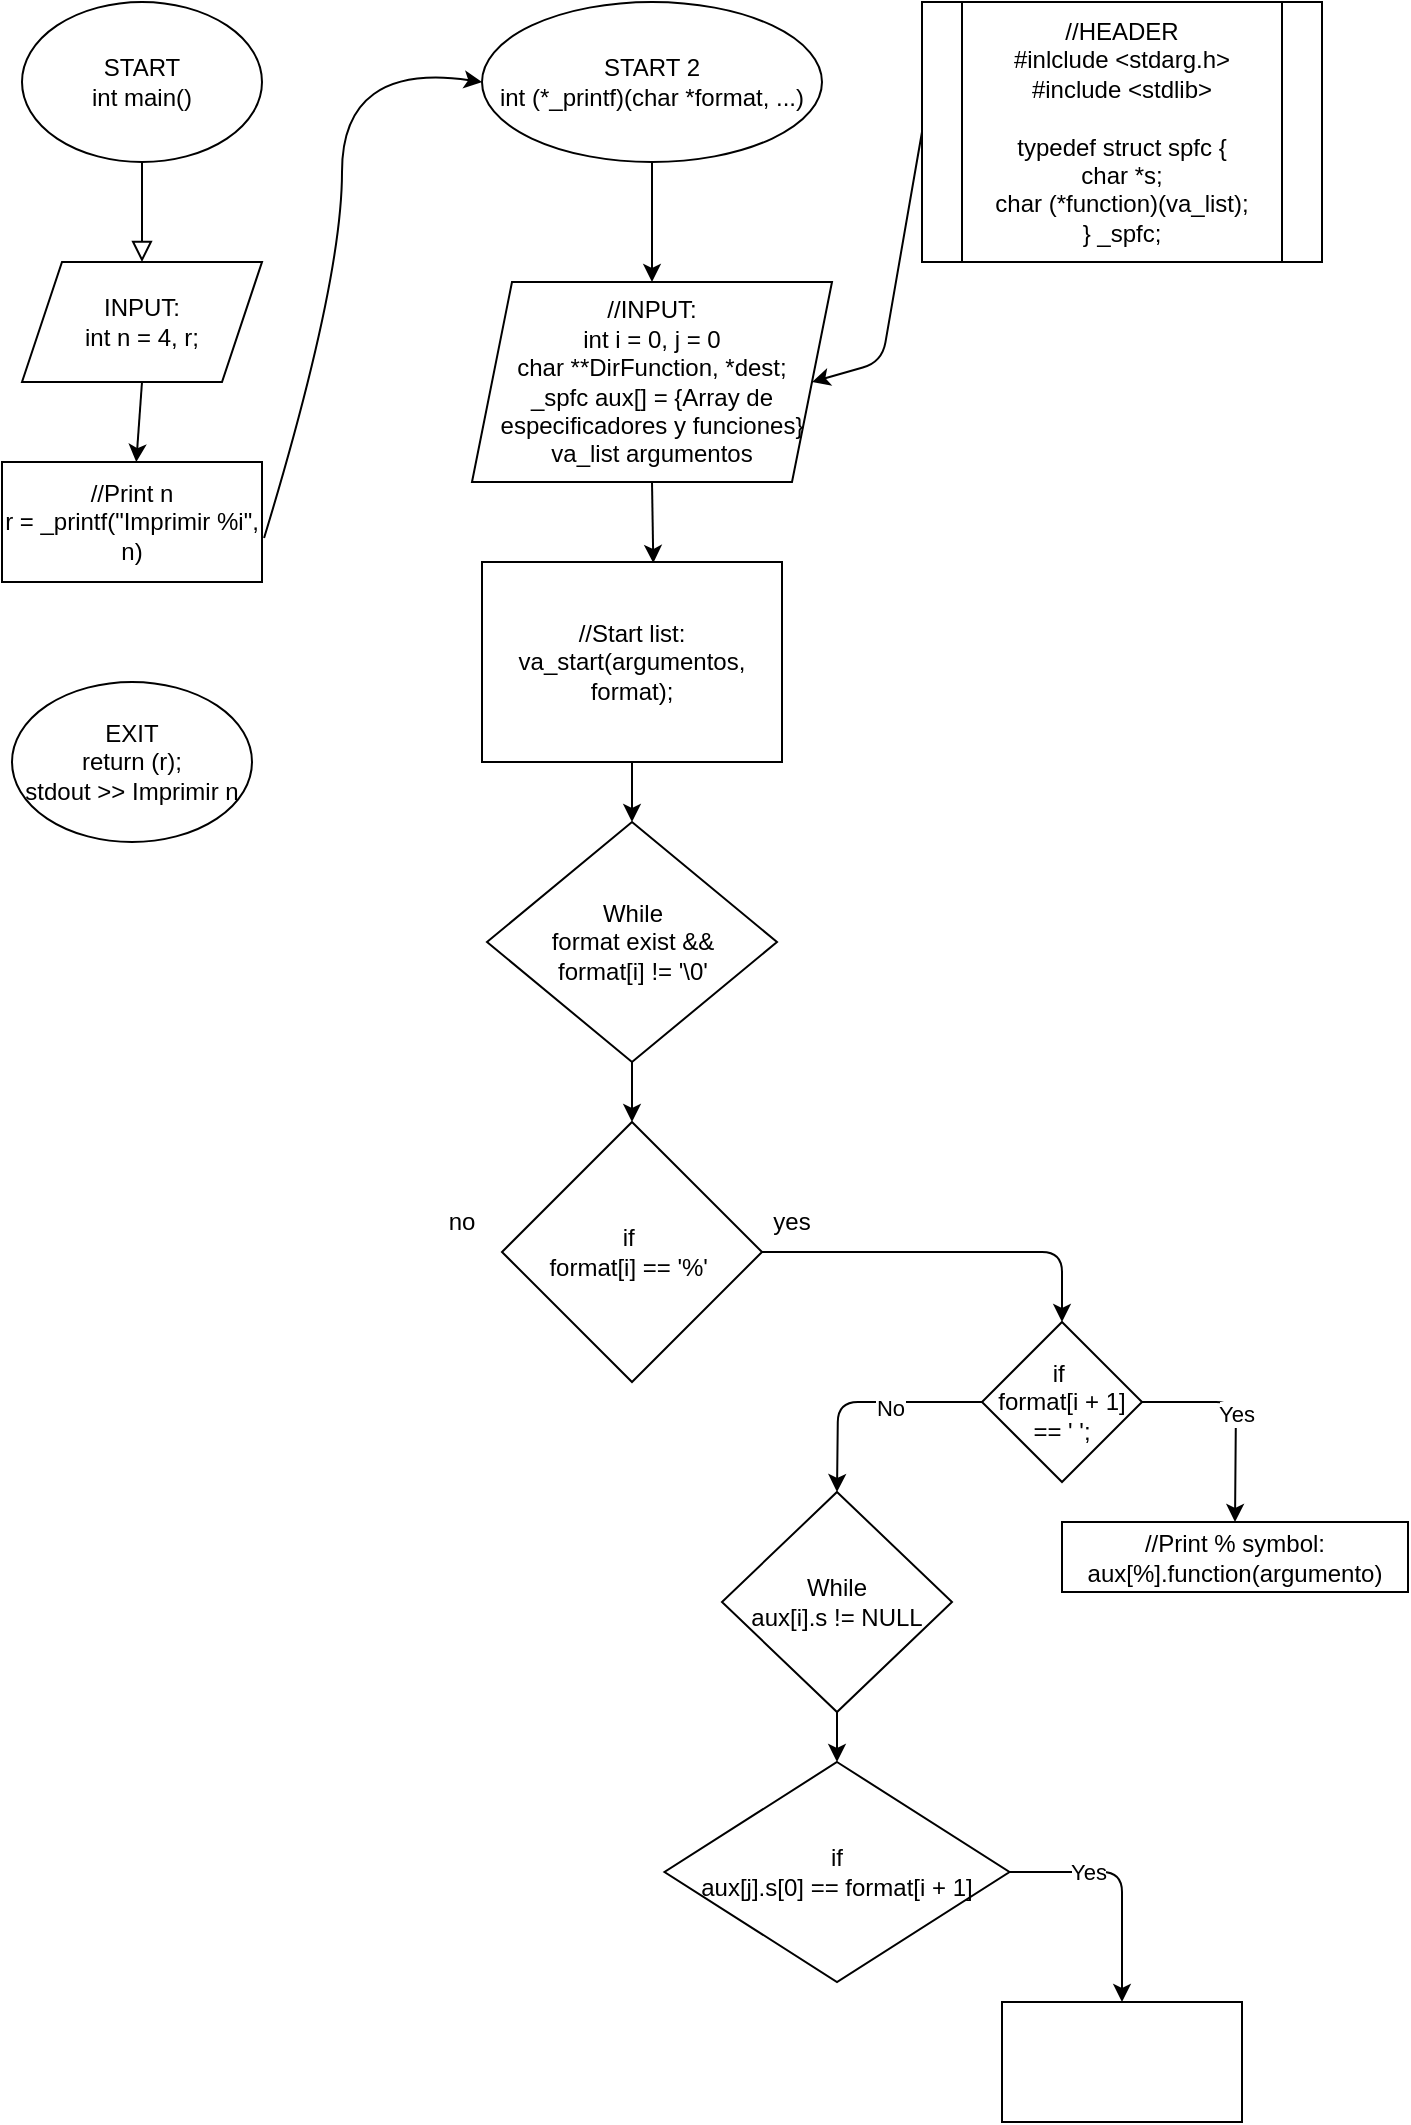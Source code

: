 <mxfile version="14.4.8" type="github">
  <diagram id="C5RBs43oDa-KdzZeNtuy" name="Page-1">
    <mxGraphModel dx="744" dy="402" grid="1" gridSize="10" guides="1" tooltips="1" connect="1" arrows="1" fold="1" page="1" pageScale="1" pageWidth="827" pageHeight="1169" math="0" shadow="0">
      <root>
        <mxCell id="WIyWlLk6GJQsqaUBKTNV-0" />
        <mxCell id="WIyWlLk6GJQsqaUBKTNV-1" parent="WIyWlLk6GJQsqaUBKTNV-0" />
        <mxCell id="WIyWlLk6GJQsqaUBKTNV-2" value="" style="rounded=0;html=1;jettySize=auto;orthogonalLoop=1;fontSize=11;endArrow=block;endFill=0;endSize=8;strokeWidth=1;shadow=0;labelBackgroundColor=none;edgeStyle=orthogonalEdgeStyle;" parent="WIyWlLk6GJQsqaUBKTNV-1" edge="1">
          <mxGeometry relative="1" as="geometry">
            <mxPoint x="220" y="120" as="sourcePoint" />
            <mxPoint x="220" y="170" as="targetPoint" />
          </mxGeometry>
        </mxCell>
        <mxCell id="i6oJfH5qEU1WSZamAp_1-0" value="START&lt;br&gt;int main()" style="ellipse;whiteSpace=wrap;html=1;" parent="WIyWlLk6GJQsqaUBKTNV-1" vertex="1">
          <mxGeometry x="160" y="40" width="120" height="80" as="geometry" />
        </mxCell>
        <mxCell id="i6oJfH5qEU1WSZamAp_1-1" value="INPUT:&lt;br&gt;int n = 4, r;" style="shape=parallelogram;perimeter=parallelogramPerimeter;whiteSpace=wrap;html=1;fixedSize=1;" parent="WIyWlLk6GJQsqaUBKTNV-1" vertex="1">
          <mxGeometry x="160" y="170" width="120" height="60" as="geometry" />
        </mxCell>
        <mxCell id="i6oJfH5qEU1WSZamAp_1-2" value="//Print n&lt;br&gt;r = _printf(&quot;Imprimir %i&quot;, n)" style="rounded=0;whiteSpace=wrap;html=1;" parent="WIyWlLk6GJQsqaUBKTNV-1" vertex="1">
          <mxGeometry x="150" y="270" width="130" height="60" as="geometry" />
        </mxCell>
        <mxCell id="i6oJfH5qEU1WSZamAp_1-3" value="" style="endArrow=classic;html=1;exitX=0.5;exitY=1;exitDx=0;exitDy=0;" parent="WIyWlLk6GJQsqaUBKTNV-1" source="i6oJfH5qEU1WSZamAp_1-1" target="i6oJfH5qEU1WSZamAp_1-2" edge="1">
          <mxGeometry width="50" height="50" relative="1" as="geometry">
            <mxPoint x="390" y="250" as="sourcePoint" />
            <mxPoint x="440" y="200" as="targetPoint" />
          </mxGeometry>
        </mxCell>
        <mxCell id="i6oJfH5qEU1WSZamAp_1-4" value="EXIT&lt;br&gt;return (r);&lt;br&gt;stdout &amp;gt;&amp;gt; Imprimir n&lt;br&gt;" style="ellipse;whiteSpace=wrap;html=1;" parent="WIyWlLk6GJQsqaUBKTNV-1" vertex="1">
          <mxGeometry x="155" y="380" width="120" height="80" as="geometry" />
        </mxCell>
        <mxCell id="i6oJfH5qEU1WSZamAp_1-6" value="START 2&lt;br&gt;int (*_printf)(char *format, ...)" style="ellipse;whiteSpace=wrap;html=1;" parent="WIyWlLk6GJQsqaUBKTNV-1" vertex="1">
          <mxGeometry x="390" y="40" width="170" height="80" as="geometry" />
        </mxCell>
        <mxCell id="i6oJfH5qEU1WSZamAp_1-7" value="" style="curved=1;endArrow=classic;html=1;exitX=1.008;exitY=0.633;exitDx=0;exitDy=0;exitPerimeter=0;entryX=0;entryY=0.5;entryDx=0;entryDy=0;" parent="WIyWlLk6GJQsqaUBKTNV-1" source="i6oJfH5qEU1WSZamAp_1-2" target="i6oJfH5qEU1WSZamAp_1-6" edge="1">
          <mxGeometry width="50" height="50" relative="1" as="geometry">
            <mxPoint x="390" y="250" as="sourcePoint" />
            <mxPoint x="440" y="200" as="targetPoint" />
            <Array as="points">
              <mxPoint x="320" y="180" />
              <mxPoint x="320" y="70" />
            </Array>
          </mxGeometry>
        </mxCell>
        <mxCell id="i6oJfH5qEU1WSZamAp_1-8" value="//HEADER&lt;br&gt;#inlclude &amp;lt;stdarg.h&amp;gt;&lt;br&gt;#include &amp;lt;stdlib&amp;gt;&lt;br&gt;&lt;br&gt;typedef struct spfc {&lt;br&gt;char *s;&lt;br&gt;char (*function)(va_list);&lt;br&gt;} _spfc;&lt;br&gt;" style="shape=process;whiteSpace=wrap;html=1;backgroundOutline=1;" parent="WIyWlLk6GJQsqaUBKTNV-1" vertex="1">
          <mxGeometry x="610" y="40" width="200" height="130" as="geometry" />
        </mxCell>
        <mxCell id="4PaeI9r5oIh6R_P9bAO4-3" value="//INPUT:&lt;br&gt;int i = 0, j = 0&lt;br&gt;char **DirFunction, *dest;&lt;br&gt;_spfc aux[] = {Array de especificadores y funciones}&lt;br&gt;va_list argumentos" style="shape=parallelogram;perimeter=parallelogramPerimeter;whiteSpace=wrap;html=1;fixedSize=1;" vertex="1" parent="WIyWlLk6GJQsqaUBKTNV-1">
          <mxGeometry x="385" y="180" width="180" height="100" as="geometry" />
        </mxCell>
        <mxCell id="4PaeI9r5oIh6R_P9bAO4-4" value="" style="endArrow=classic;html=1;exitX=0.5;exitY=1;exitDx=0;exitDy=0;entryX=0.5;entryY=0;entryDx=0;entryDy=0;" edge="1" parent="WIyWlLk6GJQsqaUBKTNV-1" source="i6oJfH5qEU1WSZamAp_1-6" target="4PaeI9r5oIh6R_P9bAO4-3">
          <mxGeometry width="50" height="50" relative="1" as="geometry">
            <mxPoint x="480" y="160" as="sourcePoint" />
            <mxPoint x="530" y="110" as="targetPoint" />
          </mxGeometry>
        </mxCell>
        <mxCell id="4PaeI9r5oIh6R_P9bAO4-5" value="" style="endArrow=classic;html=1;exitX=0;exitY=0.5;exitDx=0;exitDy=0;entryX=1;entryY=0.5;entryDx=0;entryDy=0;" edge="1" parent="WIyWlLk6GJQsqaUBKTNV-1" source="i6oJfH5qEU1WSZamAp_1-8" target="4PaeI9r5oIh6R_P9bAO4-3">
          <mxGeometry width="50" height="50" relative="1" as="geometry">
            <mxPoint x="520" y="250" as="sourcePoint" />
            <mxPoint x="570" y="200" as="targetPoint" />
            <Array as="points">
              <mxPoint x="590" y="220" />
            </Array>
          </mxGeometry>
        </mxCell>
        <mxCell id="4PaeI9r5oIh6R_P9bAO4-8" value="//Start list:&lt;br&gt;va_start(argumentos, format);" style="rounded=0;whiteSpace=wrap;html=1;" vertex="1" parent="WIyWlLk6GJQsqaUBKTNV-1">
          <mxGeometry x="390" y="320" width="150" height="100" as="geometry" />
        </mxCell>
        <mxCell id="4PaeI9r5oIh6R_P9bAO4-11" value="" style="endArrow=classic;html=1;exitX=0.5;exitY=1;exitDx=0;exitDy=0;entryX=0.571;entryY=0.005;entryDx=0;entryDy=0;entryPerimeter=0;" edge="1" parent="WIyWlLk6GJQsqaUBKTNV-1" source="4PaeI9r5oIh6R_P9bAO4-3" target="4PaeI9r5oIh6R_P9bAO4-8">
          <mxGeometry width="50" height="50" relative="1" as="geometry">
            <mxPoint x="430" y="320" as="sourcePoint" />
            <mxPoint x="510" y="300" as="targetPoint" />
          </mxGeometry>
        </mxCell>
        <mxCell id="4PaeI9r5oIh6R_P9bAO4-13" value="While&lt;br&gt;format exist &amp;amp;&amp;amp;&lt;br&gt;format[i] != &#39;\0&#39;" style="rhombus;whiteSpace=wrap;html=1;" vertex="1" parent="WIyWlLk6GJQsqaUBKTNV-1">
          <mxGeometry x="392.5" y="450" width="145" height="120" as="geometry" />
        </mxCell>
        <mxCell id="4PaeI9r5oIh6R_P9bAO4-17" value="" style="endArrow=classic;html=1;entryX=0.5;entryY=0;entryDx=0;entryDy=0;exitX=0.5;exitY=1;exitDx=0;exitDy=0;" edge="1" parent="WIyWlLk6GJQsqaUBKTNV-1" source="4PaeI9r5oIh6R_P9bAO4-8" target="4PaeI9r5oIh6R_P9bAO4-13">
          <mxGeometry width="50" height="50" relative="1" as="geometry">
            <mxPoint x="430" y="490" as="sourcePoint" />
            <mxPoint x="480" y="440" as="targetPoint" />
          </mxGeometry>
        </mxCell>
        <mxCell id="4PaeI9r5oIh6R_P9bAO4-18" value="if&amp;nbsp;&lt;br&gt;format[i] == &#39;%&#39;&amp;nbsp;" style="rhombus;whiteSpace=wrap;html=1;" vertex="1" parent="WIyWlLk6GJQsqaUBKTNV-1">
          <mxGeometry x="400" y="600" width="130" height="130" as="geometry" />
        </mxCell>
        <mxCell id="4PaeI9r5oIh6R_P9bAO4-19" value="" style="endArrow=classic;html=1;entryX=0.5;entryY=0;entryDx=0;entryDy=0;exitX=0.5;exitY=1;exitDx=0;exitDy=0;" edge="1" parent="WIyWlLk6GJQsqaUBKTNV-1" source="4PaeI9r5oIh6R_P9bAO4-13" target="4PaeI9r5oIh6R_P9bAO4-18">
          <mxGeometry width="50" height="50" relative="1" as="geometry">
            <mxPoint x="430" y="570" as="sourcePoint" />
            <mxPoint x="480" y="520" as="targetPoint" />
          </mxGeometry>
        </mxCell>
        <mxCell id="4PaeI9r5oIh6R_P9bAO4-20" value="yes" style="text;html=1;strokeColor=none;fillColor=none;align=center;verticalAlign=middle;whiteSpace=wrap;rounded=0;" vertex="1" parent="WIyWlLk6GJQsqaUBKTNV-1">
          <mxGeometry x="525" y="640" width="40" height="20" as="geometry" />
        </mxCell>
        <mxCell id="4PaeI9r5oIh6R_P9bAO4-21" value="no" style="text;html=1;strokeColor=none;fillColor=none;align=center;verticalAlign=middle;whiteSpace=wrap;rounded=0;" vertex="1" parent="WIyWlLk6GJQsqaUBKTNV-1">
          <mxGeometry x="360" y="640" width="40" height="20" as="geometry" />
        </mxCell>
        <mxCell id="4PaeI9r5oIh6R_P9bAO4-22" value="While&lt;br&gt;aux[i].s != NULL" style="rhombus;whiteSpace=wrap;html=1;" vertex="1" parent="WIyWlLk6GJQsqaUBKTNV-1">
          <mxGeometry x="510" y="785" width="115" height="110" as="geometry" />
        </mxCell>
        <mxCell id="4PaeI9r5oIh6R_P9bAO4-24" value="if&amp;nbsp;&lt;br&gt;format[i + 1] == &#39; &#39;;" style="rhombus;whiteSpace=wrap;html=1;" vertex="1" parent="WIyWlLk6GJQsqaUBKTNV-1">
          <mxGeometry x="640" y="700" width="80" height="80" as="geometry" />
        </mxCell>
        <mxCell id="4PaeI9r5oIh6R_P9bAO4-25" value="" style="endArrow=classic;html=1;exitX=1;exitY=0.5;exitDx=0;exitDy=0;entryX=0.5;entryY=0;entryDx=0;entryDy=0;" edge="1" parent="WIyWlLk6GJQsqaUBKTNV-1" source="4PaeI9r5oIh6R_P9bAO4-18" target="4PaeI9r5oIh6R_P9bAO4-24">
          <mxGeometry width="50" height="50" relative="1" as="geometry">
            <mxPoint x="430" y="770" as="sourcePoint" />
            <mxPoint x="480" y="720" as="targetPoint" />
            <Array as="points">
              <mxPoint x="680" y="665" />
            </Array>
          </mxGeometry>
        </mxCell>
        <mxCell id="4PaeI9r5oIh6R_P9bAO4-27" value="//Print % symbol:&lt;br&gt;aux[%].function(argumento)" style="rounded=0;whiteSpace=wrap;html=1;" vertex="1" parent="WIyWlLk6GJQsqaUBKTNV-1">
          <mxGeometry x="680" y="800" width="173" height="35" as="geometry" />
        </mxCell>
        <mxCell id="4PaeI9r5oIh6R_P9bAO4-28" value="" style="endArrow=classic;html=1;exitX=0;exitY=0.5;exitDx=0;exitDy=0;entryX=0.5;entryY=0;entryDx=0;entryDy=0;" edge="1" parent="WIyWlLk6GJQsqaUBKTNV-1" source="4PaeI9r5oIh6R_P9bAO4-24" target="4PaeI9r5oIh6R_P9bAO4-22">
          <mxGeometry width="50" height="50" relative="1" as="geometry">
            <mxPoint x="550" y="770" as="sourcePoint" />
            <mxPoint x="600" y="720" as="targetPoint" />
            <Array as="points">
              <mxPoint x="568" y="740" />
            </Array>
          </mxGeometry>
        </mxCell>
        <mxCell id="4PaeI9r5oIh6R_P9bAO4-33" value="No&lt;br&gt;" style="edgeLabel;html=1;align=center;verticalAlign=middle;resizable=0;points=[];" vertex="1" connectable="0" parent="4PaeI9r5oIh6R_P9bAO4-28">
          <mxGeometry x="-0.211" y="3" relative="1" as="geometry">
            <mxPoint as="offset" />
          </mxGeometry>
        </mxCell>
        <mxCell id="4PaeI9r5oIh6R_P9bAO4-29" value="Yes" style="endArrow=classic;html=1;exitX=1;exitY=0.5;exitDx=0;exitDy=0;entryX=0.5;entryY=0;entryDx=0;entryDy=0;" edge="1" parent="WIyWlLk6GJQsqaUBKTNV-1" source="4PaeI9r5oIh6R_P9bAO4-24" target="4PaeI9r5oIh6R_P9bAO4-27">
          <mxGeometry width="50" height="50" relative="1" as="geometry">
            <mxPoint x="550" y="770" as="sourcePoint" />
            <mxPoint x="600" y="720" as="targetPoint" />
            <Array as="points">
              <mxPoint x="767" y="740" />
            </Array>
          </mxGeometry>
        </mxCell>
        <mxCell id="4PaeI9r5oIh6R_P9bAO4-34" value="if&lt;br&gt;aux[j].s[0] == format[i + 1]" style="rhombus;whiteSpace=wrap;html=1;" vertex="1" parent="WIyWlLk6GJQsqaUBKTNV-1">
          <mxGeometry x="481.25" y="920" width="172.5" height="110" as="geometry" />
        </mxCell>
        <mxCell id="4PaeI9r5oIh6R_P9bAO4-35" value="" style="endArrow=classic;html=1;exitX=0.5;exitY=1;exitDx=0;exitDy=0;entryX=0.5;entryY=0;entryDx=0;entryDy=0;" edge="1" parent="WIyWlLk6GJQsqaUBKTNV-1" source="4PaeI9r5oIh6R_P9bAO4-22" target="4PaeI9r5oIh6R_P9bAO4-34">
          <mxGeometry width="50" height="50" relative="1" as="geometry">
            <mxPoint x="640" y="890" as="sourcePoint" />
            <mxPoint x="690" y="840" as="targetPoint" />
          </mxGeometry>
        </mxCell>
        <mxCell id="4PaeI9r5oIh6R_P9bAO4-36" value="" style="rounded=0;whiteSpace=wrap;html=1;" vertex="1" parent="WIyWlLk6GJQsqaUBKTNV-1">
          <mxGeometry x="650" y="1040" width="120" height="60" as="geometry" />
        </mxCell>
        <mxCell id="4PaeI9r5oIh6R_P9bAO4-37" value="" style="endArrow=classic;html=1;exitX=1;exitY=0.5;exitDx=0;exitDy=0;entryX=0.5;entryY=0;entryDx=0;entryDy=0;" edge="1" parent="WIyWlLk6GJQsqaUBKTNV-1" source="4PaeI9r5oIh6R_P9bAO4-34" target="4PaeI9r5oIh6R_P9bAO4-36">
          <mxGeometry width="50" height="50" relative="1" as="geometry">
            <mxPoint x="660" y="1010" as="sourcePoint" />
            <mxPoint x="710" y="960" as="targetPoint" />
            <Array as="points">
              <mxPoint x="710" y="975" />
            </Array>
          </mxGeometry>
        </mxCell>
        <mxCell id="4PaeI9r5oIh6R_P9bAO4-38" value="Yes" style="edgeLabel;html=1;align=center;verticalAlign=middle;resizable=0;points=[];" vertex="1" connectable="0" parent="4PaeI9r5oIh6R_P9bAO4-37">
          <mxGeometry x="-0.357" relative="1" as="geometry">
            <mxPoint as="offset" />
          </mxGeometry>
        </mxCell>
      </root>
    </mxGraphModel>
  </diagram>
</mxfile>
